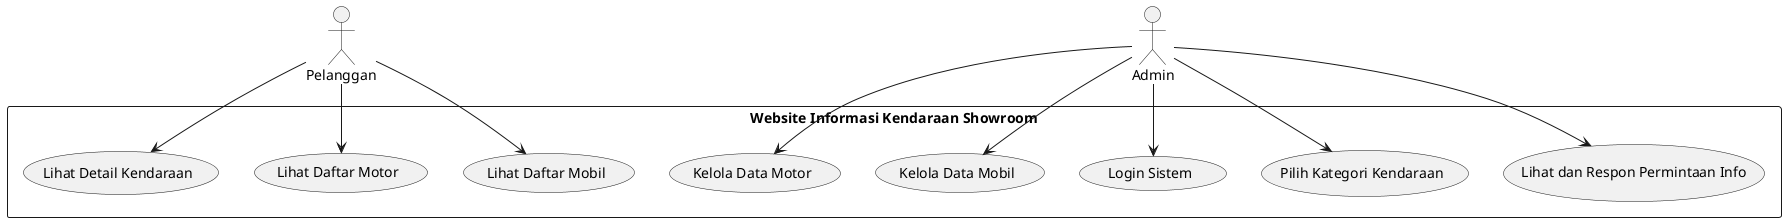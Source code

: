@startuml
top to bottom direction

actor Pelanggan
actor Admin

rectangle "Website Informasi Kendaraan Showroom" {
    usecase UC1 as "Lihat Daftar Mobil"
    usecase UC2 as "Lihat Daftar Motor"
    usecase UC3 as "Lihat Detail Kendaraan"
    
    usecase UC5 as "Kelola Data Mobil"
    usecase UC6 as "Kelola Data Motor"
    usecase UC7 as "Lihat dan Respon Permintaan Info"
    usecase UC8 as "Pilih Kategori Kendaraan"
    usecase UC9 as "Login Sistem"
}

Pelanggan --> UC1
Pelanggan --> UC2
Pelanggan --> UC3

Admin --> UC5
Admin --> UC6
Admin --> UC7
Admin --> UC8
Admin --> UC9
@enduml